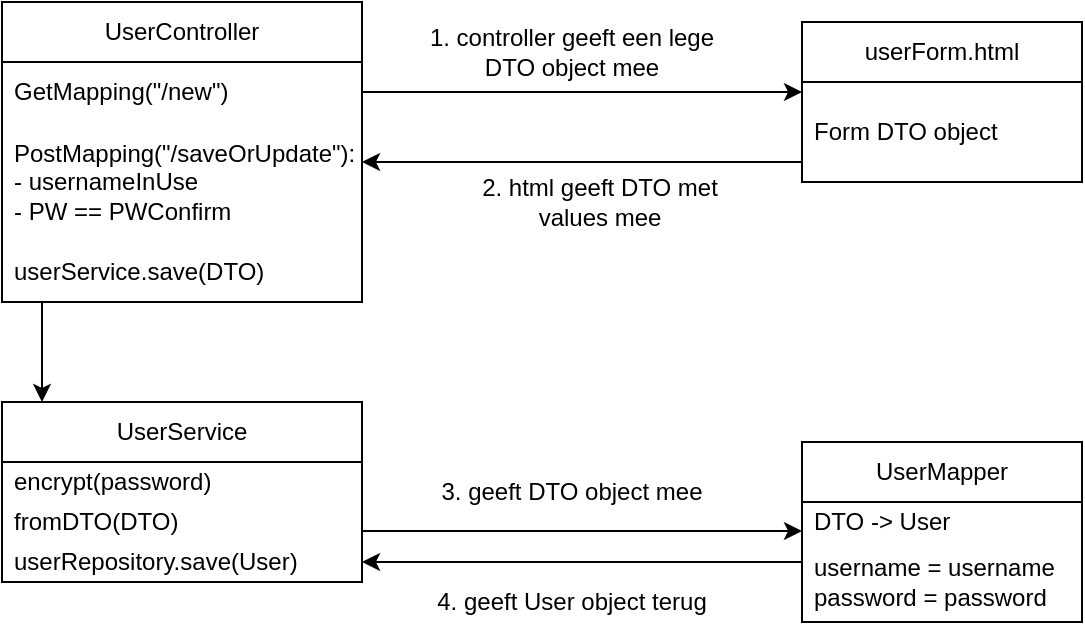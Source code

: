 <mxfile version="27.1.6">
  <diagram name="Pagina-1" id="CONsrEga4MhHRmRTT-QB">
    <mxGraphModel dx="659" dy="484" grid="1" gridSize="10" guides="1" tooltips="1" connect="1" arrows="1" fold="1" page="1" pageScale="1" pageWidth="827" pageHeight="1169" math="0" shadow="0">
      <root>
        <mxCell id="0" />
        <mxCell id="1" parent="0" />
        <mxCell id="LdfANYweTJ6tEkpWnPVy-1" value="UserController" style="swimlane;fontStyle=0;childLayout=stackLayout;horizontal=1;startSize=30;horizontalStack=0;resizeParent=1;resizeParentMax=0;resizeLast=0;collapsible=1;marginBottom=0;whiteSpace=wrap;html=1;" vertex="1" parent="1">
          <mxGeometry x="40" y="80" width="180" height="150" as="geometry" />
        </mxCell>
        <mxCell id="LdfANYweTJ6tEkpWnPVy-3" value="GetMapping(&quot;/new&quot;)" style="text;strokeColor=none;fillColor=none;align=left;verticalAlign=middle;spacingLeft=4;spacingRight=4;overflow=hidden;points=[[0,0.5],[1,0.5]];portConstraint=eastwest;rotatable=0;whiteSpace=wrap;html=1;" vertex="1" parent="LdfANYweTJ6tEkpWnPVy-1">
          <mxGeometry y="30" width="180" height="30" as="geometry" />
        </mxCell>
        <mxCell id="LdfANYweTJ6tEkpWnPVy-24" value="PostMapping(&quot;/saveOrUpdate&quot;):&lt;div&gt;- usernameInUse&lt;/div&gt;&lt;div&gt;- PW == PWConfirm&lt;/div&gt;" style="text;strokeColor=none;fillColor=none;align=left;verticalAlign=middle;spacingLeft=4;spacingRight=4;overflow=hidden;points=[[0,0.5],[1,0.5]];portConstraint=eastwest;rotatable=0;whiteSpace=wrap;html=1;" vertex="1" parent="LdfANYweTJ6tEkpWnPVy-1">
          <mxGeometry y="60" width="180" height="60" as="geometry" />
        </mxCell>
        <mxCell id="LdfANYweTJ6tEkpWnPVy-30" value="userService.save(DTO)" style="text;strokeColor=none;fillColor=none;align=left;verticalAlign=middle;spacingLeft=4;spacingRight=4;overflow=hidden;points=[[0,0.5],[1,0.5]];portConstraint=eastwest;rotatable=0;whiteSpace=wrap;html=1;" vertex="1" parent="LdfANYweTJ6tEkpWnPVy-1">
          <mxGeometry y="120" width="180" height="30" as="geometry" />
        </mxCell>
        <mxCell id="LdfANYweTJ6tEkpWnPVy-5" value="userForm.html" style="swimlane;fontStyle=0;childLayout=stackLayout;horizontal=1;startSize=30;horizontalStack=0;resizeParent=1;resizeParentMax=0;resizeLast=0;collapsible=1;marginBottom=0;whiteSpace=wrap;html=1;" vertex="1" parent="1">
          <mxGeometry x="440" y="90" width="140" height="80" as="geometry" />
        </mxCell>
        <mxCell id="LdfANYweTJ6tEkpWnPVy-6" value="Form DTO object" style="text;strokeColor=none;fillColor=none;align=left;verticalAlign=middle;spacingLeft=4;spacingRight=4;overflow=hidden;points=[[0,0.5],[1,0.5]];portConstraint=eastwest;rotatable=0;whiteSpace=wrap;html=1;" vertex="1" parent="LdfANYweTJ6tEkpWnPVy-5">
          <mxGeometry y="30" width="140" height="50" as="geometry" />
        </mxCell>
        <mxCell id="LdfANYweTJ6tEkpWnPVy-11" value="UserService" style="swimlane;fontStyle=0;childLayout=stackLayout;horizontal=1;startSize=30;horizontalStack=0;resizeParent=1;resizeParentMax=0;resizeLast=0;collapsible=1;marginBottom=0;whiteSpace=wrap;html=1;" vertex="1" parent="1">
          <mxGeometry x="40" y="280" width="180" height="90" as="geometry" />
        </mxCell>
        <mxCell id="LdfANYweTJ6tEkpWnPVy-35" value="encrypt(password)" style="text;strokeColor=none;fillColor=none;align=left;verticalAlign=middle;spacingLeft=4;spacingRight=4;overflow=hidden;points=[[0,0.5],[1,0.5]];portConstraint=eastwest;rotatable=0;whiteSpace=wrap;html=1;" vertex="1" parent="LdfANYweTJ6tEkpWnPVy-11">
          <mxGeometry y="30" width="180" height="20" as="geometry" />
        </mxCell>
        <mxCell id="LdfANYweTJ6tEkpWnPVy-14" value="fromDTO(DTO)" style="text;strokeColor=none;fillColor=none;align=left;verticalAlign=middle;spacingLeft=4;spacingRight=4;overflow=hidden;points=[[0,0.5],[1,0.5]];portConstraint=eastwest;rotatable=0;whiteSpace=wrap;html=1;" vertex="1" parent="LdfANYweTJ6tEkpWnPVy-11">
          <mxGeometry y="50" width="180" height="20" as="geometry" />
        </mxCell>
        <mxCell id="LdfANYweTJ6tEkpWnPVy-16" value="userRepository.save(User)" style="text;strokeColor=none;fillColor=none;align=left;verticalAlign=middle;spacingLeft=4;spacingRight=4;overflow=hidden;points=[[0,0.5],[1,0.5]];portConstraint=eastwest;rotatable=0;whiteSpace=wrap;html=1;" vertex="1" parent="LdfANYweTJ6tEkpWnPVy-11">
          <mxGeometry y="70" width="180" height="20" as="geometry" />
        </mxCell>
        <mxCell id="LdfANYweTJ6tEkpWnPVy-17" value="" style="endArrow=classic;html=1;rounded=0;" edge="1" parent="1">
          <mxGeometry width="50" height="50" relative="1" as="geometry">
            <mxPoint x="220" y="125" as="sourcePoint" />
            <mxPoint x="440" y="125" as="targetPoint" />
          </mxGeometry>
        </mxCell>
        <mxCell id="LdfANYweTJ6tEkpWnPVy-19" value="1. controller geeft een lege DTO object mee" style="text;html=1;align=center;verticalAlign=middle;whiteSpace=wrap;rounded=0;" vertex="1" parent="1">
          <mxGeometry x="250" y="85" width="150" height="40" as="geometry" />
        </mxCell>
        <mxCell id="LdfANYweTJ6tEkpWnPVy-20" value="" style="endArrow=classic;html=1;rounded=0;" edge="1" parent="1">
          <mxGeometry width="50" height="50" relative="1" as="geometry">
            <mxPoint x="440" y="160" as="sourcePoint" />
            <mxPoint x="220" y="160" as="targetPoint" />
          </mxGeometry>
        </mxCell>
        <mxCell id="LdfANYweTJ6tEkpWnPVy-22" value="2. html geeft DTO met values mee" style="text;html=1;align=center;verticalAlign=middle;whiteSpace=wrap;rounded=0;" vertex="1" parent="1">
          <mxGeometry x="264" y="160" width="150" height="40" as="geometry" />
        </mxCell>
        <mxCell id="LdfANYweTJ6tEkpWnPVy-23" value="" style="endArrow=classic;html=1;rounded=0;" edge="1" parent="1">
          <mxGeometry width="50" height="50" relative="1" as="geometry">
            <mxPoint x="60" y="230" as="sourcePoint" />
            <mxPoint x="60" y="280" as="targetPoint" />
          </mxGeometry>
        </mxCell>
        <mxCell id="LdfANYweTJ6tEkpWnPVy-31" value="UserMapper" style="swimlane;fontStyle=0;childLayout=stackLayout;horizontal=1;startSize=30;horizontalStack=0;resizeParent=1;resizeParentMax=0;resizeLast=0;collapsible=1;marginBottom=0;whiteSpace=wrap;html=1;" vertex="1" parent="1">
          <mxGeometry x="440" y="300" width="140" height="90" as="geometry" />
        </mxCell>
        <mxCell id="LdfANYweTJ6tEkpWnPVy-32" value="DTO -&amp;gt; User" style="text;strokeColor=none;fillColor=none;align=left;verticalAlign=middle;spacingLeft=4;spacingRight=4;overflow=hidden;points=[[0,0.5],[1,0.5]];portConstraint=eastwest;rotatable=0;whiteSpace=wrap;html=1;" vertex="1" parent="LdfANYweTJ6tEkpWnPVy-31">
          <mxGeometry y="30" width="140" height="20" as="geometry" />
        </mxCell>
        <mxCell id="LdfANYweTJ6tEkpWnPVy-34" value="username = username&lt;div&gt;password = password&lt;/div&gt;" style="text;strokeColor=none;fillColor=none;align=left;verticalAlign=middle;spacingLeft=4;spacingRight=4;overflow=hidden;points=[[0,0.5],[1,0.5]];portConstraint=eastwest;rotatable=0;whiteSpace=wrap;html=1;" vertex="1" parent="LdfANYweTJ6tEkpWnPVy-31">
          <mxGeometry y="50" width="140" height="40" as="geometry" />
        </mxCell>
        <mxCell id="LdfANYweTJ6tEkpWnPVy-38" value="" style="endArrow=classic;html=1;rounded=0;" edge="1" parent="1">
          <mxGeometry width="50" height="50" relative="1" as="geometry">
            <mxPoint x="220" y="344.5" as="sourcePoint" />
            <mxPoint x="440" y="344.5" as="targetPoint" />
          </mxGeometry>
        </mxCell>
        <mxCell id="LdfANYweTJ6tEkpWnPVy-39" value="3. geeft DTO object mee" style="text;html=1;align=center;verticalAlign=middle;whiteSpace=wrap;rounded=0;" vertex="1" parent="1">
          <mxGeometry x="250" y="304.5" width="150" height="40" as="geometry" />
        </mxCell>
        <mxCell id="LdfANYweTJ6tEkpWnPVy-40" value="" style="endArrow=classic;html=1;rounded=0;" edge="1" parent="1">
          <mxGeometry width="50" height="50" relative="1" as="geometry">
            <mxPoint x="440" y="360" as="sourcePoint" />
            <mxPoint x="220" y="360" as="targetPoint" />
          </mxGeometry>
        </mxCell>
        <mxCell id="LdfANYweTJ6tEkpWnPVy-41" value="4. geeft User object terug" style="text;html=1;align=center;verticalAlign=middle;whiteSpace=wrap;rounded=0;" vertex="1" parent="1">
          <mxGeometry x="250" y="360" width="150" height="40" as="geometry" />
        </mxCell>
      </root>
    </mxGraphModel>
  </diagram>
</mxfile>
